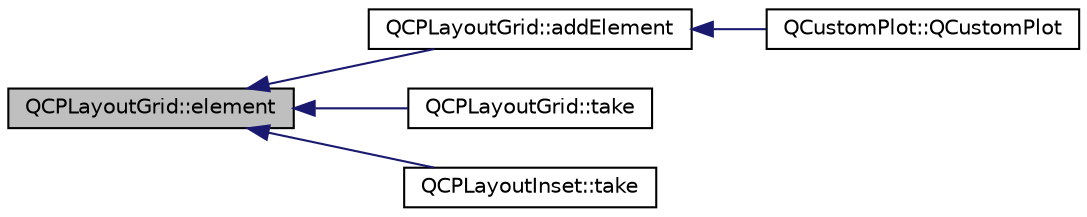 digraph "QCPLayoutGrid::element"
{
  edge [fontname="Helvetica",fontsize="10",labelfontname="Helvetica",labelfontsize="10"];
  node [fontname="Helvetica",fontsize="10",shape=record];
  rankdir="LR";
  Node56 [label="QCPLayoutGrid::element",height=0.2,width=0.4,color="black", fillcolor="grey75", style="filled", fontcolor="black"];
  Node56 -> Node57 [dir="back",color="midnightblue",fontsize="10",style="solid",fontname="Helvetica"];
  Node57 [label="QCPLayoutGrid::addElement",height=0.2,width=0.4,color="black", fillcolor="white", style="filled",URL="$df/dd4/class_q_c_p_layout_grid.html#adff1a2ca691ed83d2d24a4cd1fe17012"];
  Node57 -> Node58 [dir="back",color="midnightblue",fontsize="10",style="solid",fontname="Helvetica"];
  Node58 [label="QCustomPlot::QCustomPlot",height=0.2,width=0.4,color="black", fillcolor="white", style="filled",URL="$dd/d9b/class_q_custom_plot.html#a45b99626558651a6428b83972b0b34b8"];
  Node56 -> Node59 [dir="back",color="midnightblue",fontsize="10",style="solid",fontname="Helvetica"];
  Node59 [label="QCPLayoutGrid::take",height=0.2,width=0.4,color="black", fillcolor="white", style="filled",URL="$df/dd4/class_q_c_p_layout_grid.html#a666a9fe9e92054436f9b66eba25cca0c"];
  Node56 -> Node60 [dir="back",color="midnightblue",fontsize="10",style="solid",fontname="Helvetica"];
  Node60 [label="QCPLayoutInset::take",height=0.2,width=0.4,color="black", fillcolor="white", style="filled",URL="$db/d91/class_q_c_p_layout_inset.html#a9ac707ccff650633b97f52dd5cddcf49"];
}
